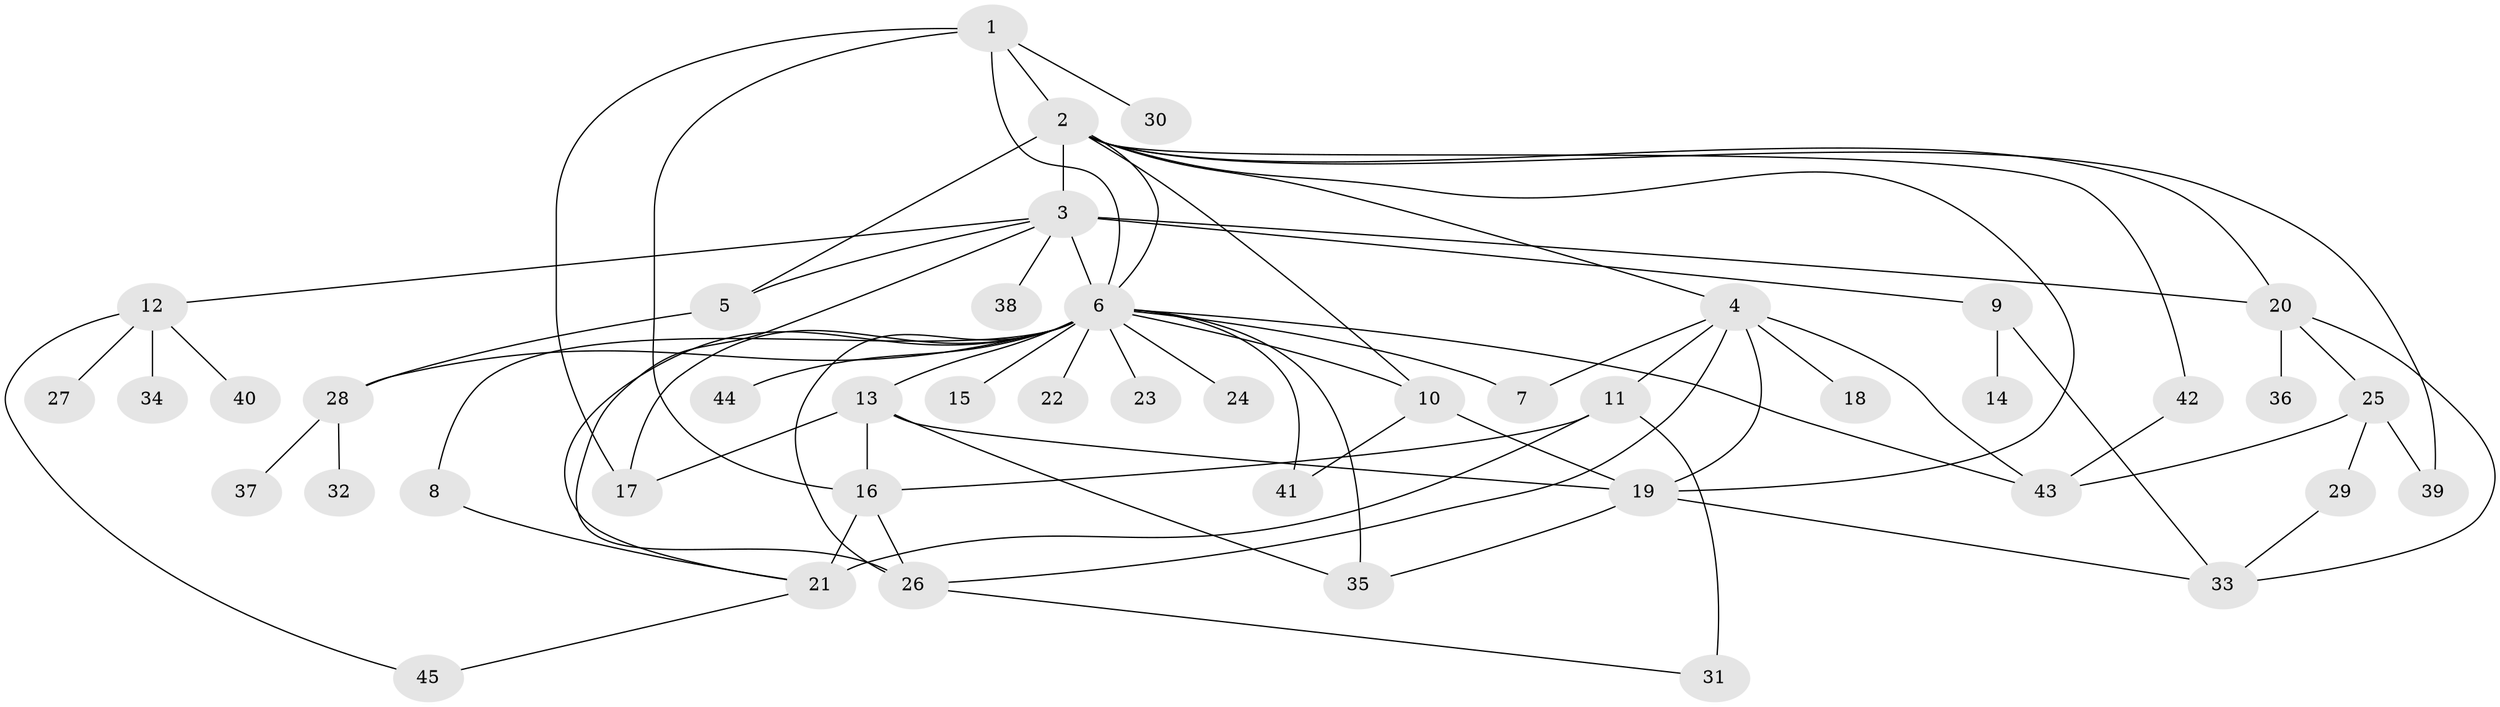 // original degree distribution, {6: 0.05747126436781609, 21: 0.011494252873563218, 3: 0.09195402298850575, 9: 0.011494252873563218, 4: 0.06896551724137931, 23: 0.011494252873563218, 2: 0.20689655172413793, 1: 0.47126436781609193, 7: 0.022988505747126436, 8: 0.022988505747126436, 5: 0.022988505747126436}
// Generated by graph-tools (version 1.1) at 2025/35/03/09/25 02:35:49]
// undirected, 45 vertices, 76 edges
graph export_dot {
graph [start="1"]
  node [color=gray90,style=filled];
  1;
  2;
  3;
  4;
  5;
  6;
  7;
  8;
  9;
  10;
  11;
  12;
  13;
  14;
  15;
  16;
  17;
  18;
  19;
  20;
  21;
  22;
  23;
  24;
  25;
  26;
  27;
  28;
  29;
  30;
  31;
  32;
  33;
  34;
  35;
  36;
  37;
  38;
  39;
  40;
  41;
  42;
  43;
  44;
  45;
  1 -- 2 [weight=1.0];
  1 -- 6 [weight=1.0];
  1 -- 16 [weight=1.0];
  1 -- 17 [weight=1.0];
  1 -- 30 [weight=1.0];
  2 -- 3 [weight=10.0];
  2 -- 4 [weight=1.0];
  2 -- 5 [weight=1.0];
  2 -- 6 [weight=2.0];
  2 -- 10 [weight=1.0];
  2 -- 19 [weight=1.0];
  2 -- 20 [weight=1.0];
  2 -- 39 [weight=1.0];
  2 -- 42 [weight=1.0];
  3 -- 5 [weight=1.0];
  3 -- 6 [weight=2.0];
  3 -- 9 [weight=1.0];
  3 -- 12 [weight=1.0];
  3 -- 20 [weight=1.0];
  3 -- 26 [weight=1.0];
  3 -- 38 [weight=1.0];
  4 -- 7 [weight=1.0];
  4 -- 11 [weight=1.0];
  4 -- 18 [weight=1.0];
  4 -- 19 [weight=1.0];
  4 -- 26 [weight=1.0];
  4 -- 43 [weight=1.0];
  5 -- 28 [weight=1.0];
  6 -- 7 [weight=1.0];
  6 -- 8 [weight=1.0];
  6 -- 10 [weight=1.0];
  6 -- 13 [weight=1.0];
  6 -- 15 [weight=1.0];
  6 -- 17 [weight=1.0];
  6 -- 21 [weight=1.0];
  6 -- 22 [weight=1.0];
  6 -- 23 [weight=1.0];
  6 -- 24 [weight=1.0];
  6 -- 26 [weight=1.0];
  6 -- 28 [weight=1.0];
  6 -- 35 [weight=1.0];
  6 -- 41 [weight=1.0];
  6 -- 43 [weight=1.0];
  6 -- 44 [weight=1.0];
  8 -- 21 [weight=1.0];
  9 -- 14 [weight=1.0];
  9 -- 33 [weight=1.0];
  10 -- 19 [weight=1.0];
  10 -- 41 [weight=1.0];
  11 -- 16 [weight=1.0];
  11 -- 21 [weight=1.0];
  11 -- 31 [weight=2.0];
  12 -- 27 [weight=1.0];
  12 -- 34 [weight=1.0];
  12 -- 40 [weight=1.0];
  12 -- 45 [weight=1.0];
  13 -- 16 [weight=1.0];
  13 -- 17 [weight=1.0];
  13 -- 19 [weight=1.0];
  13 -- 35 [weight=1.0];
  16 -- 21 [weight=3.0];
  16 -- 26 [weight=1.0];
  19 -- 33 [weight=1.0];
  19 -- 35 [weight=1.0];
  20 -- 25 [weight=1.0];
  20 -- 33 [weight=1.0];
  20 -- 36 [weight=1.0];
  21 -- 45 [weight=1.0];
  25 -- 29 [weight=3.0];
  25 -- 39 [weight=1.0];
  25 -- 43 [weight=1.0];
  26 -- 31 [weight=1.0];
  28 -- 32 [weight=1.0];
  28 -- 37 [weight=1.0];
  29 -- 33 [weight=1.0];
  42 -- 43 [weight=2.0];
}
